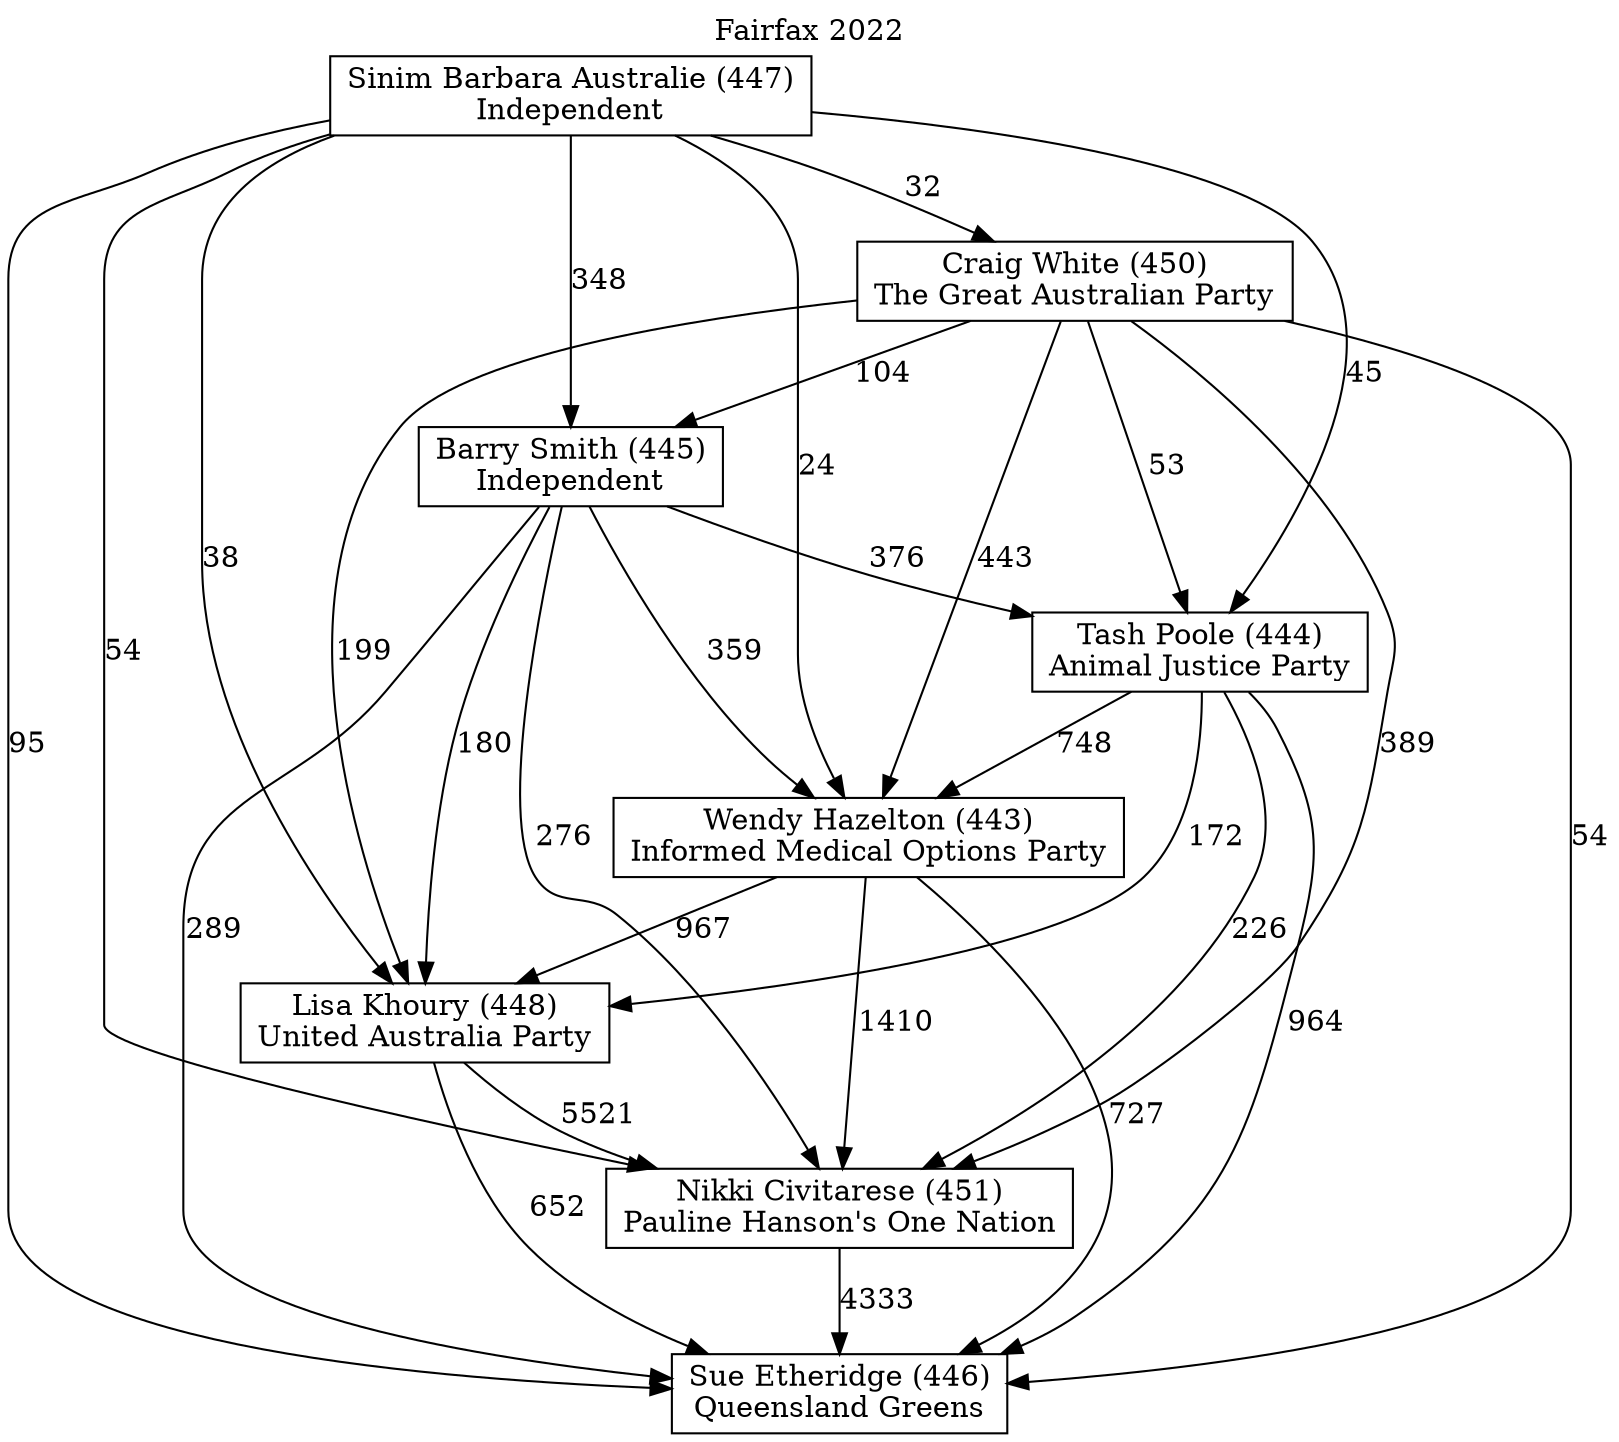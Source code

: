 // House preference flow
digraph "Sue Etheridge (446)_Fairfax_2022" {
	graph [label="Fairfax 2022" labelloc=t mclimit=10]
	node [shape=box]
	"Sinim Barbara Australie (447)" [label="Sinim Barbara Australie (447)
Independent"]
	"Tash Poole (444)" [label="Tash Poole (444)
Animal Justice Party"]
	"Sue Etheridge (446)" [label="Sue Etheridge (446)
Queensland Greens"]
	"Lisa Khoury (448)" [label="Lisa Khoury (448)
United Australia Party"]
	"Nikki Civitarese (451)" [label="Nikki Civitarese (451)
Pauline Hanson's One Nation"]
	"Craig White (450)" [label="Craig White (450)
The Great Australian Party"]
	"Wendy Hazelton (443)" [label="Wendy Hazelton (443)
Informed Medical Options Party"]
	"Barry Smith (445)" [label="Barry Smith (445)
Independent"]
	"Sinim Barbara Australie (447)" -> "Nikki Civitarese (451)" [label=54]
	"Barry Smith (445)" -> "Sue Etheridge (446)" [label=289]
	"Sinim Barbara Australie (447)" -> "Wendy Hazelton (443)" [label=24]
	"Sinim Barbara Australie (447)" -> "Sue Etheridge (446)" [label=95]
	"Craig White (450)" -> "Lisa Khoury (448)" [label=199]
	"Wendy Hazelton (443)" -> "Nikki Civitarese (451)" [label=1410]
	"Nikki Civitarese (451)" -> "Sue Etheridge (446)" [label=4333]
	"Sinim Barbara Australie (447)" -> "Craig White (450)" [label=32]
	"Sinim Barbara Australie (447)" -> "Barry Smith (445)" [label=348]
	"Craig White (450)" -> "Sue Etheridge (446)" [label=54]
	"Tash Poole (444)" -> "Lisa Khoury (448)" [label=172]
	"Sinim Barbara Australie (447)" -> "Tash Poole (444)" [label=45]
	"Barry Smith (445)" -> "Tash Poole (444)" [label=376]
	"Barry Smith (445)" -> "Nikki Civitarese (451)" [label=276]
	"Craig White (450)" -> "Barry Smith (445)" [label=104]
	"Barry Smith (445)" -> "Lisa Khoury (448)" [label=180]
	"Lisa Khoury (448)" -> "Nikki Civitarese (451)" [label=5521]
	"Craig White (450)" -> "Nikki Civitarese (451)" [label=389]
	"Craig White (450)" -> "Tash Poole (444)" [label=53]
	"Tash Poole (444)" -> "Sue Etheridge (446)" [label=964]
	"Wendy Hazelton (443)" -> "Lisa Khoury (448)" [label=967]
	"Wendy Hazelton (443)" -> "Sue Etheridge (446)" [label=727]
	"Lisa Khoury (448)" -> "Sue Etheridge (446)" [label=652]
	"Barry Smith (445)" -> "Wendy Hazelton (443)" [label=359]
	"Tash Poole (444)" -> "Nikki Civitarese (451)" [label=226]
	"Tash Poole (444)" -> "Wendy Hazelton (443)" [label=748]
	"Craig White (450)" -> "Wendy Hazelton (443)" [label=443]
	"Sinim Barbara Australie (447)" -> "Lisa Khoury (448)" [label=38]
}
